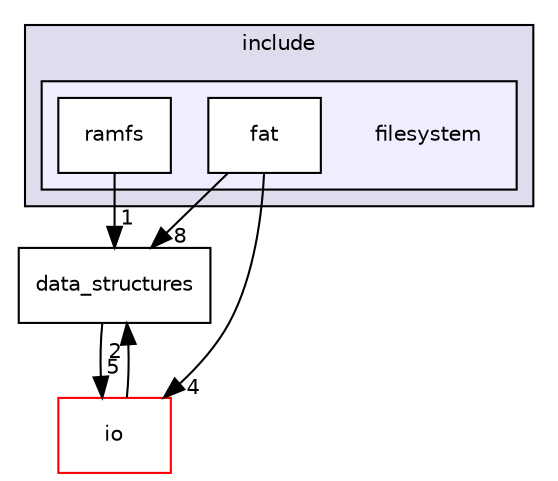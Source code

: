 digraph "D:/Pool/eclipse-workspace_aarch64/newspace/raspiOS/include/filesystem" {
  compound=true
  node [ fontsize="10", fontname="Helvetica"];
  edge [ labelfontsize="10", labelfontname="Helvetica"];
  subgraph clusterdir_d44c64559bbebec7f509842c48db8b23 {
    graph [ bgcolor="#ddddee", pencolor="black", label="include" fontname="Helvetica", fontsize="10", URL="dir_d44c64559bbebec7f509842c48db8b23.html"]
  subgraph clusterdir_e1c7b6d0de41f970aaf64acfab9d22b3 {
    graph [ bgcolor="#eeeeff", pencolor="black", label="" URL="dir_e1c7b6d0de41f970aaf64acfab9d22b3.html"];
    dir_e1c7b6d0de41f970aaf64acfab9d22b3 [shape=plaintext label="filesystem"];
    dir_59ecb4d0e4d6b36dc519bbfc6f4e5e3f [shape=box label="fat" color="black" fillcolor="white" style="filled" URL="dir_59ecb4d0e4d6b36dc519bbfc6f4e5e3f.html"];
    dir_91c5d1384ec584d618c62192841d5c07 [shape=box label="ramfs" color="black" fillcolor="white" style="filled" URL="dir_91c5d1384ec584d618c62192841d5c07.html"];
  }
  }
  dir_ebed218ca042e0cae3861bf18b14f766 [shape=box label="data_structures" URL="dir_ebed218ca042e0cae3861bf18b14f766.html"];
  dir_a00b633439466cbb1729245c7f66f564 [shape=box label="io" fillcolor="white" style="filled" color="red" URL="dir_a00b633439466cbb1729245c7f66f564.html"];
  dir_59ecb4d0e4d6b36dc519bbfc6f4e5e3f->dir_ebed218ca042e0cae3861bf18b14f766 [headlabel="8", labeldistance=1.5 headhref="dir_000013_000009.html"];
  dir_59ecb4d0e4d6b36dc519bbfc6f4e5e3f->dir_a00b633439466cbb1729245c7f66f564 [headlabel="4", labeldistance=1.5 headhref="dir_000013_000016.html"];
  dir_91c5d1384ec584d618c62192841d5c07->dir_ebed218ca042e0cae3861bf18b14f766 [headlabel="1", labeldistance=1.5 headhref="dir_000014_000009.html"];
  dir_ebed218ca042e0cae3861bf18b14f766->dir_a00b633439466cbb1729245c7f66f564 [headlabel="5", labeldistance=1.5 headhref="dir_000009_000016.html"];
  dir_a00b633439466cbb1729245c7f66f564->dir_ebed218ca042e0cae3861bf18b14f766 [headlabel="2", labeldistance=1.5 headhref="dir_000016_000009.html"];
}
